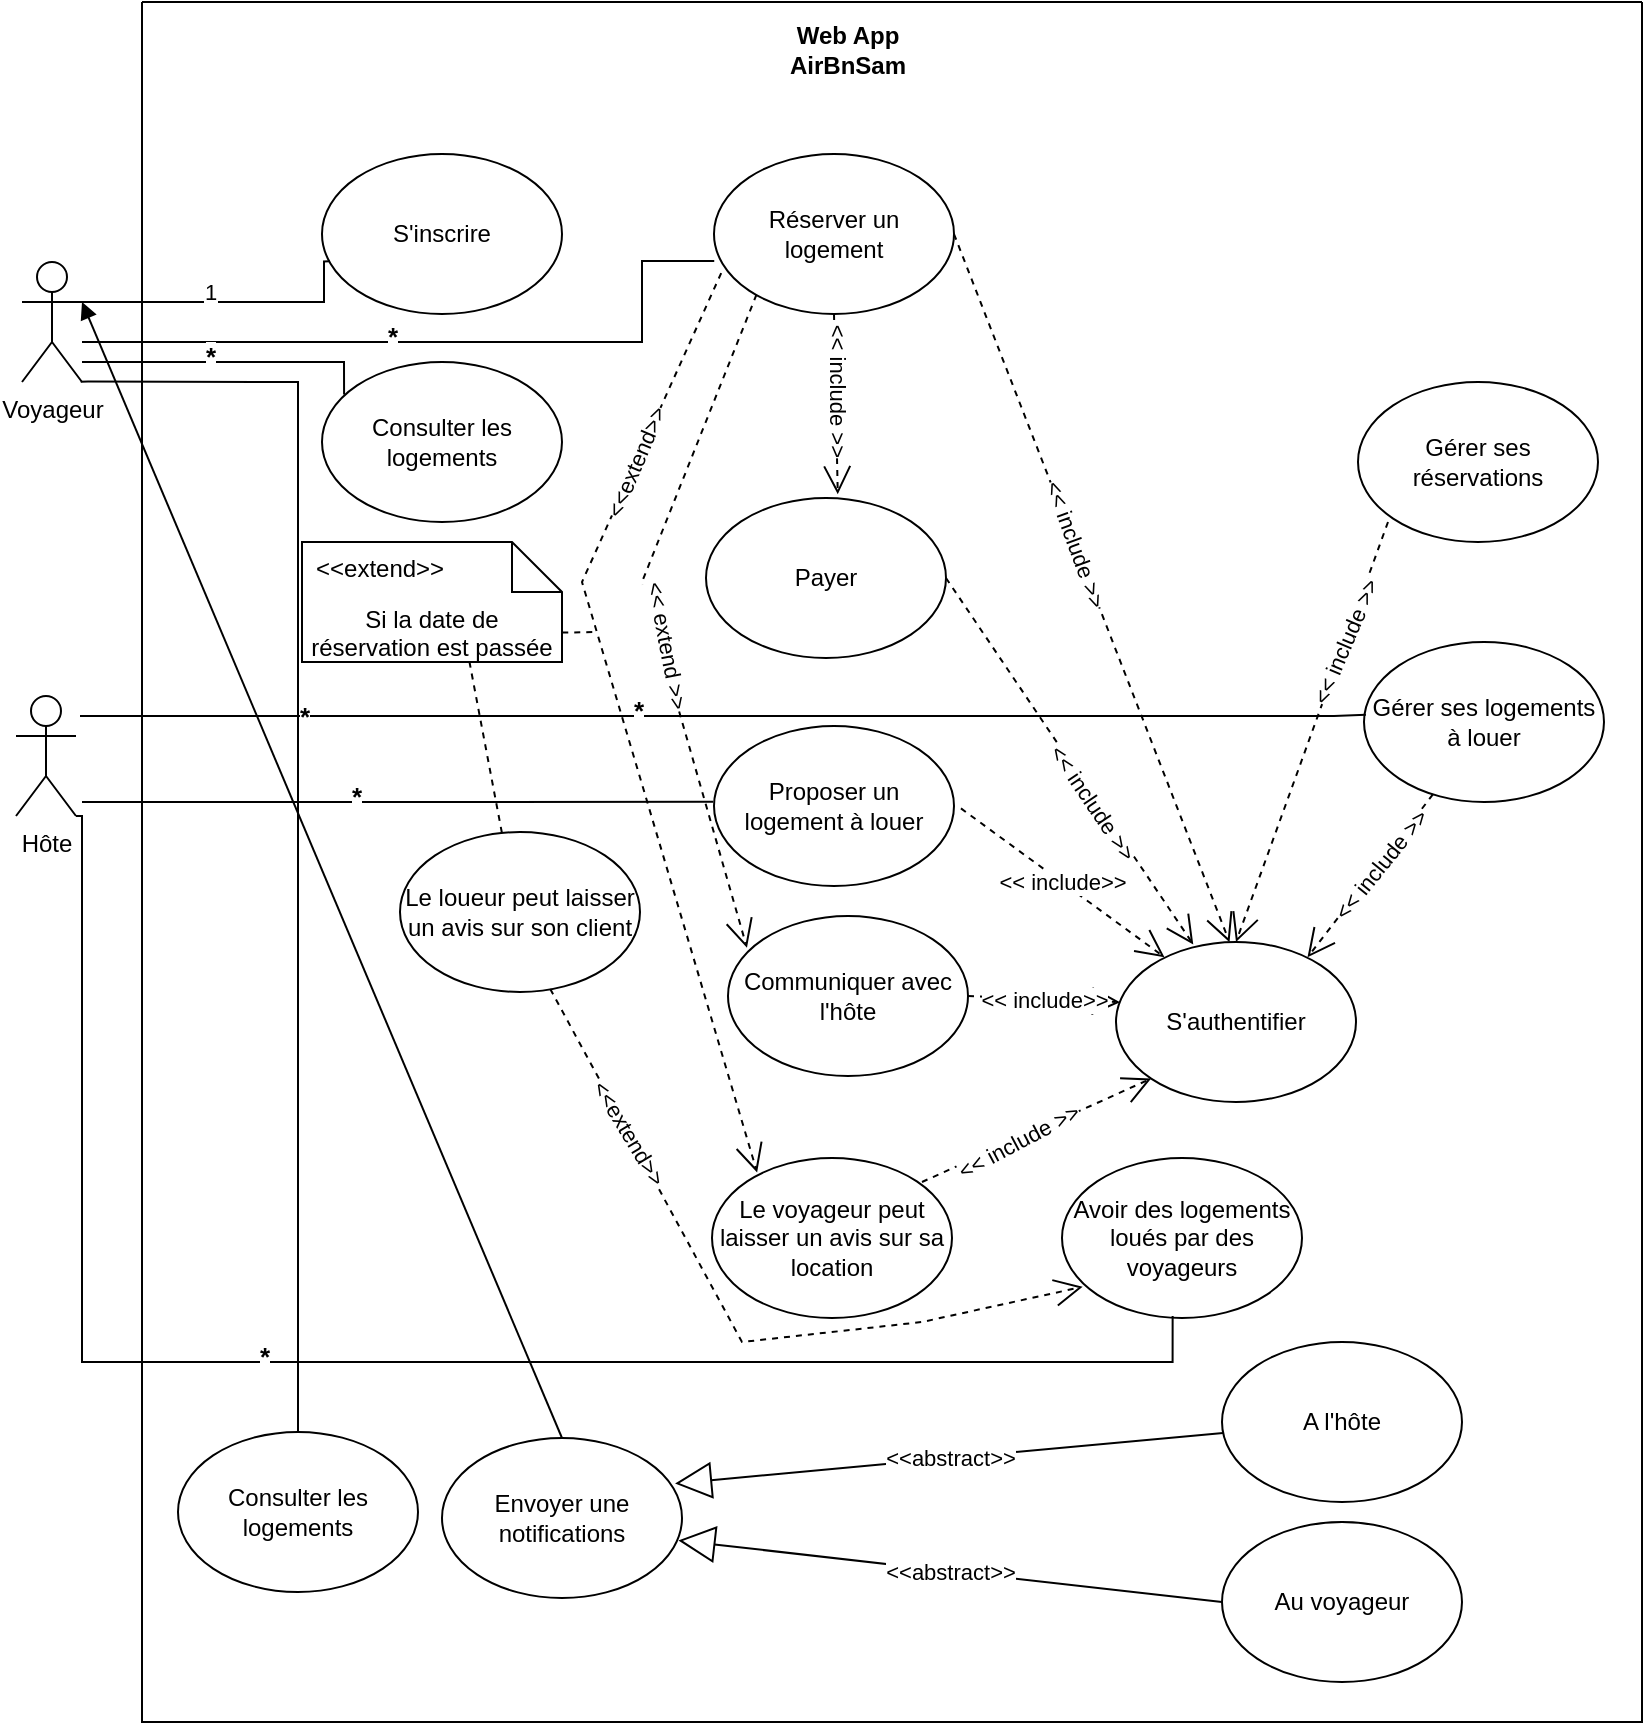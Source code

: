 <mxfile version="24.7.7">
  <diagram name="Page-1" id="EdUBoLxohyeiRopS3cuu">
    <mxGraphModel dx="2074" dy="754" grid="1" gridSize="10" guides="1" tooltips="1" connect="1" arrows="1" fold="1" page="1" pageScale="1" pageWidth="827" pageHeight="1169" math="0" shadow="0">
      <root>
        <mxCell id="0" />
        <mxCell id="1" parent="0" />
        <mxCell id="GPnBkZLUvaVh1_yHO0LI-1" value="&lt;div&gt;Voyageur&lt;/div&gt;" style="shape=umlActor;verticalLabelPosition=bottom;verticalAlign=top;html=1;outlineConnect=0;" vertex="1" parent="1">
          <mxGeometry x="10" y="140" width="30" height="60" as="geometry" />
        </mxCell>
        <mxCell id="GPnBkZLUvaVh1_yHO0LI-2" value="Hôte&lt;div&gt;&lt;br&gt;&lt;/div&gt;" style="shape=umlActor;verticalLabelPosition=bottom;verticalAlign=top;html=1;outlineConnect=0;" vertex="1" parent="1">
          <mxGeometry x="7" y="357" width="30" height="60" as="geometry" />
        </mxCell>
        <mxCell id="GPnBkZLUvaVh1_yHO0LI-15" value="" style="swimlane;startSize=0;" vertex="1" parent="1">
          <mxGeometry x="70" y="10" width="750" height="860" as="geometry">
            <mxRectangle x="340" y="50" width="50" height="40" as="alternateBounds" />
          </mxGeometry>
        </mxCell>
        <mxCell id="GPnBkZLUvaVh1_yHO0LI-9" value="Réserver un logement" style="ellipse;whiteSpace=wrap;html=1;" vertex="1" parent="GPnBkZLUvaVh1_yHO0LI-15">
          <mxGeometry x="286" y="76" width="120" height="80" as="geometry" />
        </mxCell>
        <mxCell id="GPnBkZLUvaVh1_yHO0LI-10" value="Payer" style="ellipse;whiteSpace=wrap;html=1;" vertex="1" parent="GPnBkZLUvaVh1_yHO0LI-15">
          <mxGeometry x="282" y="248" width="120" height="80" as="geometry" />
        </mxCell>
        <mxCell id="GPnBkZLUvaVh1_yHO0LI-11" value="Proposer un logement à louer" style="ellipse;whiteSpace=wrap;html=1;" vertex="1" parent="GPnBkZLUvaVh1_yHO0LI-15">
          <mxGeometry x="286" y="362" width="120" height="80" as="geometry" />
        </mxCell>
        <mxCell id="GPnBkZLUvaVh1_yHO0LI-14" value="Envoyer une notifications" style="ellipse;whiteSpace=wrap;html=1;" vertex="1" parent="GPnBkZLUvaVh1_yHO0LI-15">
          <mxGeometry x="150" y="718" width="120" height="80" as="geometry" />
        </mxCell>
        <mxCell id="GPnBkZLUvaVh1_yHO0LI-13" value="Le voyageur peut laisser un avis sur sa location" style="ellipse;whiteSpace=wrap;html=1;" vertex="1" parent="GPnBkZLUvaVh1_yHO0LI-15">
          <mxGeometry x="285" y="578" width="120" height="80" as="geometry" />
        </mxCell>
        <mxCell id="GPnBkZLUvaVh1_yHO0LI-12" value="Communiquer avec l&#39;hôte" style="ellipse;whiteSpace=wrap;html=1;" vertex="1" parent="GPnBkZLUvaVh1_yHO0LI-15">
          <mxGeometry x="293" y="457" width="120" height="80" as="geometry" />
        </mxCell>
        <mxCell id="GPnBkZLUvaVh1_yHO0LI-18" value="&lt;b&gt;Web App AirBnSam&lt;/b&gt;" style="text;html=1;align=center;verticalAlign=middle;whiteSpace=wrap;rounded=0;" vertex="1" parent="GPnBkZLUvaVh1_yHO0LI-15">
          <mxGeometry x="323" y="9" width="60" height="30" as="geometry" />
        </mxCell>
        <mxCell id="GPnBkZLUvaVh1_yHO0LI-25" value="" style="endArrow=open;endSize=12;dashed=1;html=1;rounded=0;entryX=0.549;entryY=-0.023;entryDx=0;entryDy=0;exitX=0.5;exitY=1;exitDx=0;exitDy=0;entryPerimeter=0;" edge="1" parent="GPnBkZLUvaVh1_yHO0LI-15" target="GPnBkZLUvaVh1_yHO0LI-10">
          <mxGeometry x="0.205" width="160" relative="1" as="geometry">
            <mxPoint x="346" y="156" as="sourcePoint" />
            <mxPoint x="346.8" y="229.04" as="targetPoint" />
            <mxPoint as="offset" />
          </mxGeometry>
        </mxCell>
        <mxCell id="GPnBkZLUvaVh1_yHO0LI-81" value="&amp;lt;&amp;lt; include &amp;gt;&amp;gt;" style="edgeLabel;html=1;align=center;verticalAlign=middle;resizable=0;points=[];rotation=90;" vertex="1" connectable="0" parent="GPnBkZLUvaVh1_yHO0LI-25">
          <mxGeometry x="-0.173" y="2" relative="1" as="geometry">
            <mxPoint as="offset" />
          </mxGeometry>
        </mxCell>
        <mxCell id="GPnBkZLUvaVh1_yHO0LI-32" value="S&#39;authentifier" style="ellipse;whiteSpace=wrap;html=1;" vertex="1" parent="GPnBkZLUvaVh1_yHO0LI-15">
          <mxGeometry x="487" y="470" width="120" height="80" as="geometry" />
        </mxCell>
        <mxCell id="GPnBkZLUvaVh1_yHO0LI-34" value="" style="endArrow=open;endSize=12;dashed=1;html=1;rounded=0;exitX=1;exitY=0.5;exitDx=0;exitDy=0;entryX=0.473;entryY=0.001;entryDx=0;entryDy=0;entryPerimeter=0;" edge="1" parent="GPnBkZLUvaVh1_yHO0LI-15" source="GPnBkZLUvaVh1_yHO0LI-9" target="GPnBkZLUvaVh1_yHO0LI-32">
          <mxGeometry width="160" relative="1" as="geometry">
            <mxPoint x="300" y="150" as="sourcePoint" />
            <mxPoint x="460" y="150" as="targetPoint" />
          </mxGeometry>
        </mxCell>
        <mxCell id="GPnBkZLUvaVh1_yHO0LI-80" value="&amp;lt;&amp;lt; include &amp;gt;&amp;gt;" style="edgeLabel;html=1;align=center;verticalAlign=middle;resizable=0;points=[];rotation=70;" vertex="1" connectable="0" parent="GPnBkZLUvaVh1_yHO0LI-34">
          <mxGeometry x="-0.127" y="1" relative="1" as="geometry">
            <mxPoint as="offset" />
          </mxGeometry>
        </mxCell>
        <mxCell id="GPnBkZLUvaVh1_yHO0LI-35" value="" style="endArrow=open;endSize=12;dashed=1;html=1;rounded=0;exitX=1;exitY=0.5;exitDx=0;exitDy=0;entryX=0.322;entryY=0.015;entryDx=0;entryDy=0;entryPerimeter=0;" edge="1" parent="GPnBkZLUvaVh1_yHO0LI-15" source="GPnBkZLUvaVh1_yHO0LI-10" target="GPnBkZLUvaVh1_yHO0LI-32">
          <mxGeometry width="160" relative="1" as="geometry">
            <mxPoint x="270" y="117" as="sourcePoint" />
            <mxPoint x="397" y="471" as="targetPoint" />
          </mxGeometry>
        </mxCell>
        <mxCell id="GPnBkZLUvaVh1_yHO0LI-88" value="&amp;lt;&amp;lt; include &amp;gt;&amp;gt;" style="edgeLabel;html=1;align=center;verticalAlign=middle;resizable=0;points=[];rotation=56;" vertex="1" connectable="0" parent="GPnBkZLUvaVh1_yHO0LI-35">
          <mxGeometry x="0.357" y="-1" relative="1" as="geometry">
            <mxPoint x="-10" y="-13" as="offset" />
          </mxGeometry>
        </mxCell>
        <mxCell id="GPnBkZLUvaVh1_yHO0LI-36" value="&amp;lt;&amp;lt; include&amp;gt;&amp;gt;" style="endArrow=open;endSize=12;dashed=1;html=1;rounded=0;exitX=1.029;exitY=0.515;exitDx=0;exitDy=0;entryX=0.202;entryY=0.095;entryDx=0;entryDy=0;entryPerimeter=0;exitPerimeter=0;" edge="1" parent="GPnBkZLUvaVh1_yHO0LI-15" source="GPnBkZLUvaVh1_yHO0LI-11" target="GPnBkZLUvaVh1_yHO0LI-32">
          <mxGeometry width="160" relative="1" as="geometry">
            <mxPoint x="260" y="268" as="sourcePoint" />
            <mxPoint x="369" y="484" as="targetPoint" />
          </mxGeometry>
        </mxCell>
        <mxCell id="GPnBkZLUvaVh1_yHO0LI-37" value="&amp;lt;&amp;lt; include&amp;gt;&amp;gt;" style="endArrow=open;endSize=12;dashed=1;html=1;rounded=0;exitX=1;exitY=0.5;exitDx=0;exitDy=0;entryX=0.017;entryY=0.376;entryDx=0;entryDy=0;entryPerimeter=0;" edge="1" parent="GPnBkZLUvaVh1_yHO0LI-15" source="GPnBkZLUvaVh1_yHO0LI-12" target="GPnBkZLUvaVh1_yHO0LI-32">
          <mxGeometry width="160" relative="1" as="geometry">
            <mxPoint x="303" y="387" as="sourcePoint" />
            <mxPoint x="379" y="494" as="targetPoint" />
          </mxGeometry>
        </mxCell>
        <mxCell id="GPnBkZLUvaVh1_yHO0LI-38" value="" style="endArrow=open;endSize=12;dashed=1;html=1;rounded=0;entryX=0;entryY=1;entryDx=0;entryDy=0;" edge="1" parent="GPnBkZLUvaVh1_yHO0LI-15" target="GPnBkZLUvaVh1_yHO0LI-32">
          <mxGeometry width="160" relative="1" as="geometry">
            <mxPoint x="390" y="590" as="sourcePoint" />
            <mxPoint x="368" y="737" as="targetPoint" />
          </mxGeometry>
        </mxCell>
        <mxCell id="GPnBkZLUvaVh1_yHO0LI-89" value="&amp;lt;&amp;lt; include &amp;gt;&amp;gt;" style="edgeLabel;html=1;align=center;verticalAlign=middle;resizable=0;points=[];rotation=332;" vertex="1" connectable="0" parent="GPnBkZLUvaVh1_yHO0LI-38">
          <mxGeometry x="-0.179" y="-1" relative="1" as="geometry">
            <mxPoint as="offset" />
          </mxGeometry>
        </mxCell>
        <mxCell id="GPnBkZLUvaVh1_yHO0LI-39" value="" style="endArrow=open;endSize=12;dashed=1;html=1;rounded=0;exitX=0.177;exitY=0.879;exitDx=0;exitDy=0;entryX=0.079;entryY=0.199;entryDx=0;entryDy=0;entryPerimeter=0;exitPerimeter=0;" edge="1" parent="GPnBkZLUvaVh1_yHO0LI-15" source="GPnBkZLUvaVh1_yHO0LI-9" target="GPnBkZLUvaVh1_yHO0LI-12">
          <mxGeometry x="0.145" y="1" width="160" relative="1" as="geometry">
            <mxPoint x="70" y="106" as="sourcePoint" />
            <mxPoint x="197" y="460" as="targetPoint" />
            <Array as="points">
              <mxPoint x="250" y="290" />
            </Array>
            <mxPoint as="offset" />
          </mxGeometry>
        </mxCell>
        <mxCell id="GPnBkZLUvaVh1_yHO0LI-78" value="&amp;lt;&amp;lt; extend &amp;gt;&amp;gt;" style="edgeLabel;html=1;align=center;verticalAlign=middle;resizable=0;points=[];rotation=79;" vertex="1" connectable="0" parent="GPnBkZLUvaVh1_yHO0LI-39">
          <mxGeometry x="0.146" y="2" relative="1" as="geometry">
            <mxPoint x="-1" y="-10" as="offset" />
          </mxGeometry>
        </mxCell>
        <mxCell id="GPnBkZLUvaVh1_yHO0LI-41" value="" style="endArrow=open;endSize=12;dashed=1;html=1;rounded=0;exitX=0.03;exitY=0.744;exitDx=0;exitDy=0;entryX=0.188;entryY=0.09;entryDx=0;entryDy=0;entryPerimeter=0;exitPerimeter=0;" edge="1" parent="GPnBkZLUvaVh1_yHO0LI-15" source="GPnBkZLUvaVh1_yHO0LI-9" target="GPnBkZLUvaVh1_yHO0LI-13">
          <mxGeometry x="0.151" y="3" width="160" relative="1" as="geometry">
            <mxPoint x="317" y="156" as="sourcePoint" />
            <mxPoint x="301" y="483" as="targetPoint" />
            <Array as="points">
              <mxPoint x="220" y="290" />
            </Array>
            <mxPoint as="offset" />
          </mxGeometry>
        </mxCell>
        <mxCell id="GPnBkZLUvaVh1_yHO0LI-77" value="&amp;lt;&amp;lt;extend&amp;gt;&amp;gt;" style="edgeLabel;html=1;align=center;verticalAlign=middle;resizable=0;points=[];rotation=-67;" vertex="1" connectable="0" parent="GPnBkZLUvaVh1_yHO0LI-41">
          <mxGeometry x="-0.565" relative="1" as="geometry">
            <mxPoint as="offset" />
          </mxGeometry>
        </mxCell>
        <mxCell id="GPnBkZLUvaVh1_yHO0LI-47" value="" style="endArrow=none;dashed=1;html=1;rounded=0;exitX=1.001;exitY=0.755;exitDx=0;exitDy=0;exitPerimeter=0;" edge="1" parent="GPnBkZLUvaVh1_yHO0LI-15" source="GPnBkZLUvaVh1_yHO0LI-44">
          <mxGeometry width="50" height="50" relative="1" as="geometry">
            <mxPoint x="207.65" y="315.42" as="sourcePoint" />
            <mxPoint x="227" y="315" as="targetPoint" />
          </mxGeometry>
        </mxCell>
        <mxCell id="GPnBkZLUvaVh1_yHO0LI-49" value="A l&#39;hôte" style="ellipse;whiteSpace=wrap;html=1;" vertex="1" parent="GPnBkZLUvaVh1_yHO0LI-15">
          <mxGeometry x="540" y="670" width="120" height="80" as="geometry" />
        </mxCell>
        <mxCell id="GPnBkZLUvaVh1_yHO0LI-48" value="Au voyageur" style="ellipse;whiteSpace=wrap;html=1;" vertex="1" parent="GPnBkZLUvaVh1_yHO0LI-15">
          <mxGeometry x="540" y="760" width="120" height="80" as="geometry" />
        </mxCell>
        <mxCell id="GPnBkZLUvaVh1_yHO0LI-52" value="&amp;lt;&amp;lt;abstract&amp;gt;&amp;gt;" style="endArrow=block;endSize=16;endFill=0;html=1;rounded=0;entryX=0.971;entryY=0.285;entryDx=0;entryDy=0;entryPerimeter=0;" edge="1" parent="GPnBkZLUvaVh1_yHO0LI-15" source="GPnBkZLUvaVh1_yHO0LI-49" target="GPnBkZLUvaVh1_yHO0LI-14">
          <mxGeometry width="160" relative="1" as="geometry">
            <mxPoint x="330" y="680" as="sourcePoint" />
            <mxPoint x="410" y="730" as="targetPoint" />
          </mxGeometry>
        </mxCell>
        <mxCell id="GPnBkZLUvaVh1_yHO0LI-53" value="&amp;lt;&amp;lt;abstract&amp;gt;&amp;gt;" style="endArrow=block;endSize=16;endFill=0;html=1;rounded=0;entryX=0.985;entryY=0.64;entryDx=0;entryDy=0;exitX=0;exitY=0.5;exitDx=0;exitDy=0;entryPerimeter=0;" edge="1" parent="GPnBkZLUvaVh1_yHO0LI-15" source="GPnBkZLUvaVh1_yHO0LI-48" target="GPnBkZLUvaVh1_yHO0LI-14">
          <mxGeometry width="160" relative="1" as="geometry">
            <mxPoint x="510" y="770" as="sourcePoint" />
            <mxPoint x="387" y="799" as="targetPoint" />
          </mxGeometry>
        </mxCell>
        <mxCell id="GPnBkZLUvaVh1_yHO0LI-54" value="S&#39;inscrire" style="ellipse;whiteSpace=wrap;html=1;" vertex="1" parent="GPnBkZLUvaVh1_yHO0LI-15">
          <mxGeometry x="90" y="76" width="120" height="80" as="geometry" />
        </mxCell>
        <mxCell id="GPnBkZLUvaVh1_yHO0LI-55" value="Consulter les logements" style="ellipse;whiteSpace=wrap;html=1;" vertex="1" parent="GPnBkZLUvaVh1_yHO0LI-15">
          <mxGeometry x="90" y="180" width="120" height="80" as="geometry" />
        </mxCell>
        <mxCell id="GPnBkZLUvaVh1_yHO0LI-56" value="Gérer ses réservations" style="ellipse;whiteSpace=wrap;html=1;" vertex="1" parent="GPnBkZLUvaVh1_yHO0LI-15">
          <mxGeometry x="608" y="190" width="120" height="80" as="geometry" />
        </mxCell>
        <mxCell id="GPnBkZLUvaVh1_yHO0LI-57" value="Consulter les logements" style="ellipse;whiteSpace=wrap;html=1;" vertex="1" parent="GPnBkZLUvaVh1_yHO0LI-15">
          <mxGeometry x="18" y="715" width="120" height="80" as="geometry" />
        </mxCell>
        <mxCell id="GPnBkZLUvaVh1_yHO0LI-60" value="Gérer ses logements à louer" style="ellipse;whiteSpace=wrap;html=1;" vertex="1" parent="GPnBkZLUvaVh1_yHO0LI-15">
          <mxGeometry x="611" y="320" width="120" height="80" as="geometry" />
        </mxCell>
        <mxCell id="GPnBkZLUvaVh1_yHO0LI-64" value="" style="endArrow=open;endSize=12;dashed=1;html=1;rounded=0;exitX=0.287;exitY=0.953;exitDx=0;exitDy=0;entryX=0.798;entryY=0.096;entryDx=0;entryDy=0;entryPerimeter=0;exitPerimeter=0;" edge="1" parent="GPnBkZLUvaVh1_yHO0LI-15" source="GPnBkZLUvaVh1_yHO0LI-60" target="GPnBkZLUvaVh1_yHO0LI-32">
          <mxGeometry width="160" relative="1" as="geometry">
            <mxPoint x="630" y="395" as="sourcePoint" />
            <mxPoint x="725" y="470" as="targetPoint" />
          </mxGeometry>
        </mxCell>
        <mxCell id="GPnBkZLUvaVh1_yHO0LI-86" value="&amp;lt;&amp;lt; include &amp;gt;&amp;gt;" style="edgeLabel;html=1;align=center;verticalAlign=middle;resizable=0;points=[];rotation=309;" vertex="1" connectable="0" parent="GPnBkZLUvaVh1_yHO0LI-64">
          <mxGeometry x="-0.214" y="2" relative="1" as="geometry">
            <mxPoint x="-4" y="2" as="offset" />
          </mxGeometry>
        </mxCell>
        <mxCell id="GPnBkZLUvaVh1_yHO0LI-44" value="Si la date de réservation est passée" style="shape=note2;boundedLbl=1;whiteSpace=wrap;html=1;size=25;verticalAlign=top;align=center;" vertex="1" parent="GPnBkZLUvaVh1_yHO0LI-15">
          <mxGeometry x="80" y="270" width="130" height="60" as="geometry" />
        </mxCell>
        <mxCell id="GPnBkZLUvaVh1_yHO0LI-45" value="&lt;&lt;extend&gt;&gt;" style="resizeWidth=1;part=1;strokeColor=none;fillColor=none;align=left;spacingLeft=5;" vertex="1" parent="GPnBkZLUvaVh1_yHO0LI-44">
          <mxGeometry width="130" height="25" relative="1" as="geometry" />
        </mxCell>
        <mxCell id="GPnBkZLUvaVh1_yHO0LI-22" value="" style="endArrow=none;html=1;edgeStyle=orthogonalEdgeStyle;rounded=0;entryX=0.001;entryY=0.669;entryDx=0;entryDy=0;entryPerimeter=0;" edge="1" parent="GPnBkZLUvaVh1_yHO0LI-15" target="GPnBkZLUvaVh1_yHO0LI-9">
          <mxGeometry relative="1" as="geometry">
            <mxPoint x="-30" y="170" as="sourcePoint" />
            <mxPoint x="255.04" y="170" as="targetPoint" />
            <Array as="points">
              <mxPoint x="250" y="170" />
              <mxPoint x="250" y="130" />
            </Array>
          </mxGeometry>
        </mxCell>
        <mxCell id="GPnBkZLUvaVh1_yHO0LI-29" value="&lt;font style=&quot;font-size: 13px;&quot;&gt;&lt;b&gt;*&lt;/b&gt;&lt;/font&gt;" style="edgeLabel;html=1;align=center;verticalAlign=middle;resizable=0;points=[];" vertex="1" connectable="0" parent="GPnBkZLUvaVh1_yHO0LI-22">
          <mxGeometry x="-0.132" y="3" relative="1" as="geometry">
            <mxPoint as="offset" />
          </mxGeometry>
        </mxCell>
        <mxCell id="GPnBkZLUvaVh1_yHO0LI-61" value="" style="endArrow=none;html=1;edgeStyle=orthogonalEdgeStyle;rounded=0;entryX=0.008;entryY=0.455;entryDx=0;entryDy=0;entryPerimeter=0;" edge="1" parent="GPnBkZLUvaVh1_yHO0LI-15" target="GPnBkZLUvaVh1_yHO0LI-60">
          <mxGeometry relative="1" as="geometry">
            <mxPoint x="-31" y="357" as="sourcePoint" />
            <mxPoint x="596.04" y="355.72" as="targetPoint" />
            <Array as="points">
              <mxPoint x="596" y="356" />
            </Array>
          </mxGeometry>
        </mxCell>
        <mxCell id="GPnBkZLUvaVh1_yHO0LI-62" value="&lt;font style=&quot;font-size: 13px;&quot;&gt;&lt;b&gt;*&lt;/b&gt;&lt;/font&gt;" style="edgeLabel;html=1;align=center;verticalAlign=middle;resizable=0;points=[];" vertex="1" connectable="0" parent="GPnBkZLUvaVh1_yHO0LI-61">
          <mxGeometry x="-0.132" y="3" relative="1" as="geometry">
            <mxPoint as="offset" />
          </mxGeometry>
        </mxCell>
        <mxCell id="GPnBkZLUvaVh1_yHO0LI-73" value="" style="endArrow=open;endSize=12;dashed=1;html=1;rounded=0;exitX=0.287;exitY=0.953;exitDx=0;exitDy=0;entryX=0.5;entryY=0;entryDx=0;entryDy=0;exitPerimeter=0;" edge="1" parent="GPnBkZLUvaVh1_yHO0LI-15" target="GPnBkZLUvaVh1_yHO0LI-32">
          <mxGeometry width="160" relative="1" as="geometry">
            <mxPoint x="623" y="260" as="sourcePoint" />
            <mxPoint x="570" y="342" as="targetPoint" />
          </mxGeometry>
        </mxCell>
        <mxCell id="GPnBkZLUvaVh1_yHO0LI-87" value="&amp;lt;&amp;lt; include &amp;gt;&amp;gt;" style="edgeLabel;html=1;align=center;verticalAlign=middle;resizable=0;points=[];rotation=293;" vertex="1" connectable="0" parent="GPnBkZLUvaVh1_yHO0LI-73">
          <mxGeometry x="-0.572" y="1" relative="1" as="geometry">
            <mxPoint x="-6" y="15" as="offset" />
          </mxGeometry>
        </mxCell>
        <mxCell id="GPnBkZLUvaVh1_yHO0LI-74" value="Le loueur peut laisser un avis sur son client" style="ellipse;whiteSpace=wrap;html=1;" vertex="1" parent="GPnBkZLUvaVh1_yHO0LI-15">
          <mxGeometry x="129" y="415" width="120" height="80" as="geometry" />
        </mxCell>
        <mxCell id="GPnBkZLUvaVh1_yHO0LI-75" value="" style="endArrow=none;dashed=1;html=1;rounded=0;exitX=0.644;exitY=0.998;exitDx=0;exitDy=0;exitPerimeter=0;entryX=0.426;entryY=0.016;entryDx=0;entryDy=0;entryPerimeter=0;" edge="1" parent="GPnBkZLUvaVh1_yHO0LI-15" source="GPnBkZLUvaVh1_yHO0LI-44" target="GPnBkZLUvaVh1_yHO0LI-74">
          <mxGeometry width="50" height="50" relative="1" as="geometry">
            <mxPoint x="220" y="280" as="sourcePoint" />
            <mxPoint x="200" y="415" as="targetPoint" />
          </mxGeometry>
        </mxCell>
        <mxCell id="GPnBkZLUvaVh1_yHO0LI-90" value="Avoir des logements loués par des voyageurs" style="ellipse;whiteSpace=wrap;html=1;" vertex="1" parent="GPnBkZLUvaVh1_yHO0LI-15">
          <mxGeometry x="460" y="578" width="120" height="80" as="geometry" />
        </mxCell>
        <mxCell id="GPnBkZLUvaVh1_yHO0LI-93" value="" style="endArrow=open;endSize=12;dashed=1;html=1;rounded=0;exitX=0.626;exitY=0.981;exitDx=0;exitDy=0;entryX=0.086;entryY=0.805;entryDx=0;entryDy=0;entryPerimeter=0;exitPerimeter=0;" edge="1" parent="GPnBkZLUvaVh1_yHO0LI-15" source="GPnBkZLUvaVh1_yHO0LI-74" target="GPnBkZLUvaVh1_yHO0LI-90">
          <mxGeometry x="0.151" y="3" width="160" relative="1" as="geometry">
            <mxPoint x="460" y="180" as="sourcePoint" />
            <mxPoint x="458" y="648" as="targetPoint" />
            <Array as="points">
              <mxPoint x="300" y="670" />
              <mxPoint x="390" y="660" />
            </Array>
            <mxPoint as="offset" />
          </mxGeometry>
        </mxCell>
        <mxCell id="GPnBkZLUvaVh1_yHO0LI-94" value="&amp;lt;&amp;lt;extend&amp;gt;&amp;gt;" style="edgeLabel;html=1;align=center;verticalAlign=middle;resizable=0;points=[];rotation=59;" vertex="1" connectable="0" parent="GPnBkZLUvaVh1_yHO0LI-93">
          <mxGeometry x="-0.565" relative="1" as="geometry">
            <mxPoint as="offset" />
          </mxGeometry>
        </mxCell>
        <mxCell id="GPnBkZLUvaVh1_yHO0LI-30" value="" style="endArrow=none;html=1;edgeStyle=orthogonalEdgeStyle;rounded=0;entryX=-0.003;entryY=0.474;entryDx=0;entryDy=0;entryPerimeter=0;" edge="1" parent="1" target="GPnBkZLUvaVh1_yHO0LI-11">
          <mxGeometry relative="1" as="geometry">
            <mxPoint x="40" y="410" as="sourcePoint" />
            <mxPoint x="350" y="430" as="targetPoint" />
            <Array as="points">
              <mxPoint x="40" y="410" />
            </Array>
          </mxGeometry>
        </mxCell>
        <mxCell id="GPnBkZLUvaVh1_yHO0LI-31" value="&lt;font style=&quot;font-size: 13px;&quot;&gt;&lt;b&gt;*&lt;/b&gt;&lt;/font&gt;" style="edgeLabel;html=1;align=center;verticalAlign=middle;resizable=0;points=[];" vertex="1" connectable="0" parent="GPnBkZLUvaVh1_yHO0LI-30">
          <mxGeometry x="-0.132" y="3" relative="1" as="geometry">
            <mxPoint as="offset" />
          </mxGeometry>
        </mxCell>
        <mxCell id="GPnBkZLUvaVh1_yHO0LI-65" value="" style="html=1;verticalAlign=bottom;labelBackgroundColor=none;endArrow=block;endFill=1;rounded=0;exitX=0.5;exitY=0;exitDx=0;exitDy=0;entryX=1;entryY=0.333;entryDx=0;entryDy=0;entryPerimeter=0;" edge="1" parent="1" source="GPnBkZLUvaVh1_yHO0LI-14" target="GPnBkZLUvaVh1_yHO0LI-1">
          <mxGeometry width="160" relative="1" as="geometry">
            <mxPoint x="180" y="640" as="sourcePoint" />
            <mxPoint x="50" y="160" as="targetPoint" />
          </mxGeometry>
        </mxCell>
        <mxCell id="GPnBkZLUvaVh1_yHO0LI-67" value="" style="endArrow=none;html=1;edgeStyle=orthogonalEdgeStyle;rounded=0;entryX=0.031;entryY=0.671;entryDx=0;entryDy=0;entryPerimeter=0;exitX=1;exitY=0.333;exitDx=0;exitDy=0;exitPerimeter=0;" edge="1" parent="1" source="GPnBkZLUvaVh1_yHO0LI-1" target="GPnBkZLUvaVh1_yHO0LI-54">
          <mxGeometry relative="1" as="geometry">
            <mxPoint x="40" y="149" as="sourcePoint" />
            <mxPoint x="165.04" y="149.88" as="targetPoint" />
            <Array as="points">
              <mxPoint x="161" y="160" />
            </Array>
          </mxGeometry>
        </mxCell>
        <mxCell id="GPnBkZLUvaVh1_yHO0LI-68" value="&lt;font style=&quot;font-size: 13px;&quot;&gt;&lt;b&gt;*&lt;/b&gt;&lt;/font&gt;" style="edgeLabel;html=1;align=center;verticalAlign=middle;resizable=0;points=[];" vertex="1" connectable="0" parent="GPnBkZLUvaVh1_yHO0LI-67">
          <mxGeometry x="-0.132" y="3" relative="1" as="geometry">
            <mxPoint as="offset" />
          </mxGeometry>
        </mxCell>
        <mxCell id="GPnBkZLUvaVh1_yHO0LI-69" value="1" style="edgeLabel;html=1;align=center;verticalAlign=middle;resizable=0;points=[];" vertex="1" connectable="0" parent="GPnBkZLUvaVh1_yHO0LI-67">
          <mxGeometry x="-0.115" y="5" relative="1" as="geometry">
            <mxPoint as="offset" />
          </mxGeometry>
        </mxCell>
        <mxCell id="GPnBkZLUvaVh1_yHO0LI-58" value="" style="endArrow=none;html=1;edgeStyle=orthogonalEdgeStyle;rounded=0;entryX=0.5;entryY=0;entryDx=0;entryDy=0;exitX=0.979;exitY=0.997;exitDx=0;exitDy=0;exitPerimeter=0;" edge="1" parent="1" source="GPnBkZLUvaVh1_yHO0LI-1" target="GPnBkZLUvaVh1_yHO0LI-57">
          <mxGeometry relative="1" as="geometry">
            <mxPoint x="40" y="180" as="sourcePoint" />
            <mxPoint x="110" y="694" as="targetPoint" />
            <Array as="points">
              <mxPoint x="43" y="200" />
              <mxPoint x="140" y="200" />
            </Array>
          </mxGeometry>
        </mxCell>
        <mxCell id="GPnBkZLUvaVh1_yHO0LI-59" value="&lt;font style=&quot;font-size: 13px;&quot;&gt;&lt;b&gt;*&lt;/b&gt;&lt;/font&gt;" style="edgeLabel;html=1;align=center;verticalAlign=middle;resizable=0;points=[];" vertex="1" connectable="0" parent="GPnBkZLUvaVh1_yHO0LI-58">
          <mxGeometry x="-0.132" y="3" relative="1" as="geometry">
            <mxPoint as="offset" />
          </mxGeometry>
        </mxCell>
        <mxCell id="GPnBkZLUvaVh1_yHO0LI-70" value="" style="endArrow=none;html=1;edgeStyle=orthogonalEdgeStyle;rounded=0;entryX=0.092;entryY=0.203;entryDx=0;entryDy=0;entryPerimeter=0;" edge="1" parent="1" source="GPnBkZLUvaVh1_yHO0LI-1" target="GPnBkZLUvaVh1_yHO0LI-55">
          <mxGeometry relative="1" as="geometry">
            <mxPoint x="40" y="170" as="sourcePoint" />
            <mxPoint x="174" y="170" as="targetPoint" />
            <Array as="points">
              <mxPoint x="171" y="190" />
            </Array>
          </mxGeometry>
        </mxCell>
        <mxCell id="GPnBkZLUvaVh1_yHO0LI-71" value="&lt;font style=&quot;font-size: 13px;&quot;&gt;&lt;b&gt;*&lt;/b&gt;&lt;/font&gt;" style="edgeLabel;html=1;align=center;verticalAlign=middle;resizable=0;points=[];" vertex="1" connectable="0" parent="GPnBkZLUvaVh1_yHO0LI-70">
          <mxGeometry x="-0.132" y="3" relative="1" as="geometry">
            <mxPoint as="offset" />
          </mxGeometry>
        </mxCell>
        <mxCell id="GPnBkZLUvaVh1_yHO0LI-91" value="" style="endArrow=none;html=1;edgeStyle=orthogonalEdgeStyle;rounded=0;entryX=0.461;entryY=0.987;entryDx=0;entryDy=0;entryPerimeter=0;exitX=1;exitY=1;exitDx=0;exitDy=0;exitPerimeter=0;" edge="1" parent="1" source="GPnBkZLUvaVh1_yHO0LI-2" target="GPnBkZLUvaVh1_yHO0LI-90">
          <mxGeometry relative="1" as="geometry">
            <mxPoint x="350" y="700" as="sourcePoint" />
            <mxPoint x="586" y="700.97" as="targetPoint" />
            <Array as="points">
              <mxPoint x="40" y="417" />
              <mxPoint x="40" y="690" />
              <mxPoint x="585" y="690" />
            </Array>
          </mxGeometry>
        </mxCell>
        <mxCell id="GPnBkZLUvaVh1_yHO0LI-92" value="&lt;font style=&quot;font-size: 13px;&quot;&gt;&lt;b&gt;*&lt;/b&gt;&lt;/font&gt;" style="edgeLabel;html=1;align=center;verticalAlign=middle;resizable=0;points=[];" vertex="1" connectable="0" parent="GPnBkZLUvaVh1_yHO0LI-91">
          <mxGeometry x="-0.132" y="3" relative="1" as="geometry">
            <mxPoint as="offset" />
          </mxGeometry>
        </mxCell>
      </root>
    </mxGraphModel>
  </diagram>
</mxfile>
